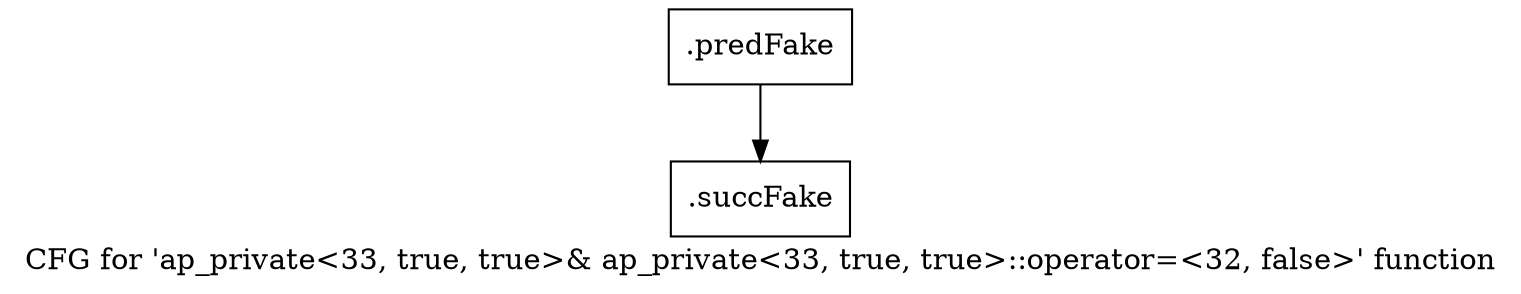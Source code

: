 digraph "CFG for 'ap_private\<33, true, true\>& ap_private\<33, true, true\>::operator=\<32, false\>' function" {
	label="CFG for 'ap_private\<33, true, true\>& ap_private\<33, true, true\>::operator=\<32, false\>' function";

	Node0x5d9a9e0 [shape=record,filename="",linenumber="",label="{.predFake}"];
	Node0x5d9a9e0 -> Node0x60cec00[ callList="" memoryops="" filename="/mnt/xilinx/Vitis_HLS/2021.2/include/etc/ap_private.h" execusionnum="20"];
	Node0x60cec00 [shape=record,filename="/mnt/xilinx/Vitis_HLS/2021.2/include/etc/ap_private.h",linenumber="1486",label="{.succFake}"];
}
